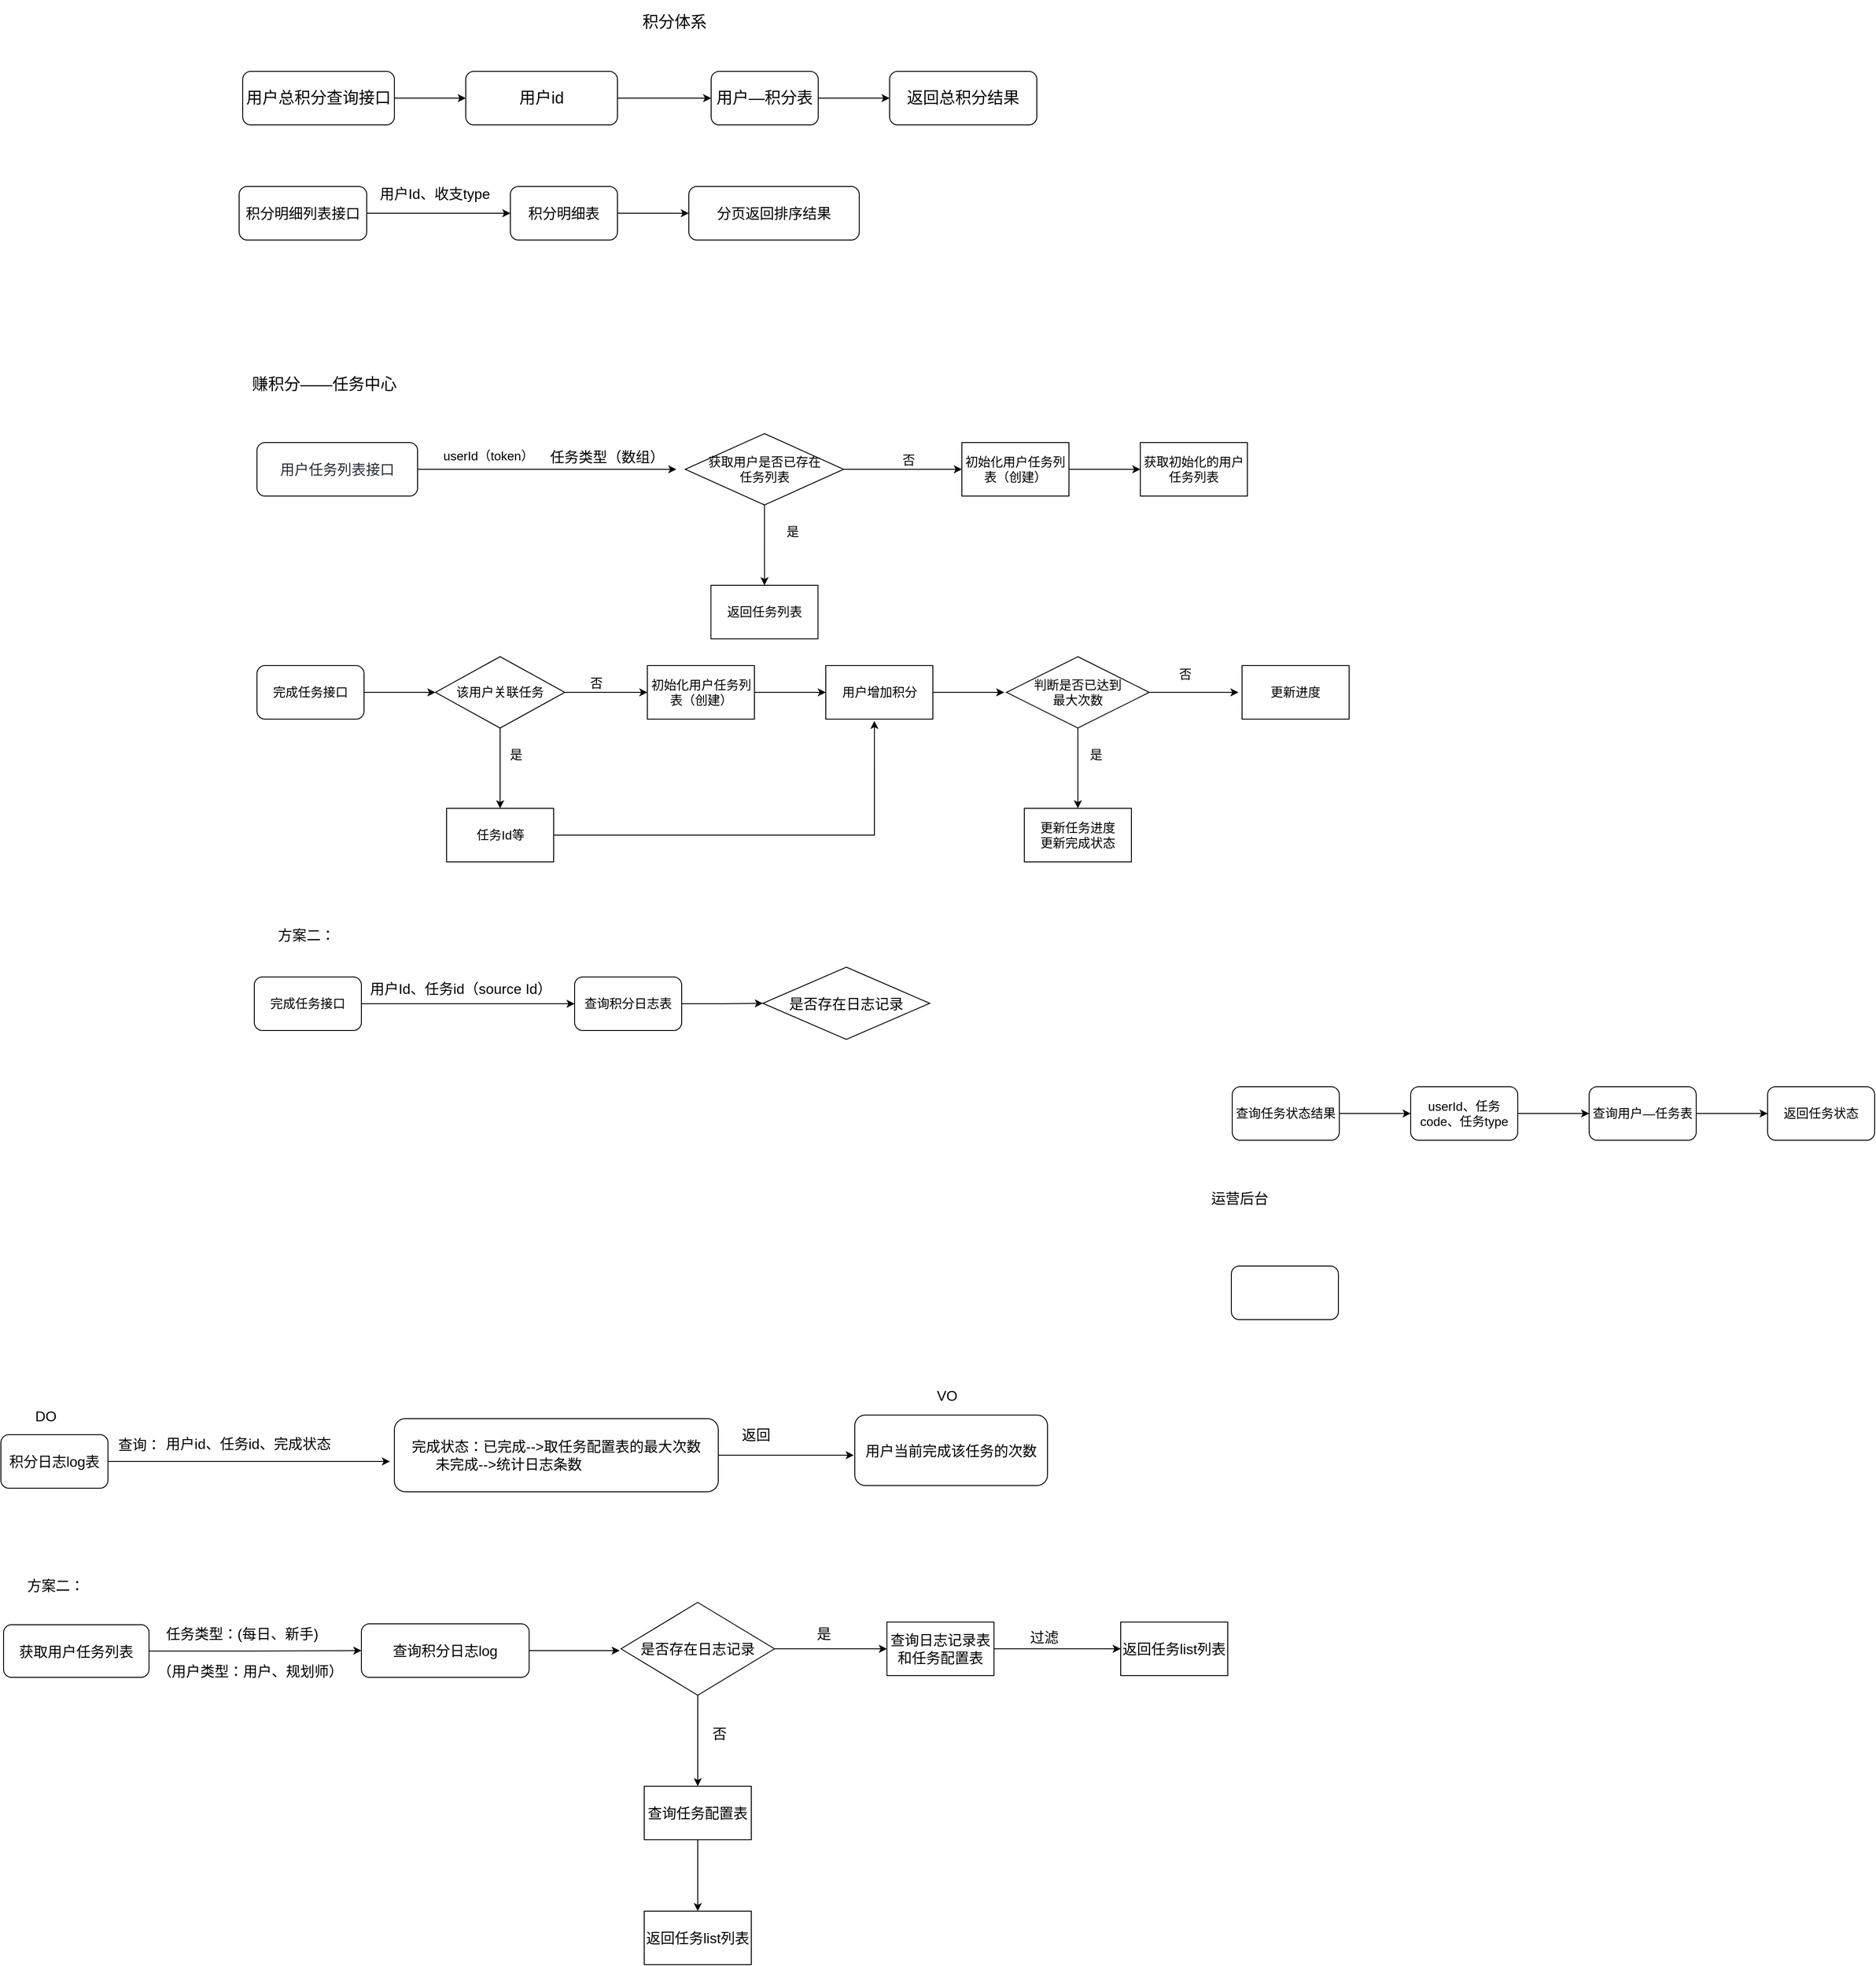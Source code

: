 <mxfile version="20.4.1" type="github">
  <diagram id="CpEp9zq7Seui4pqeS5PY" name="第 1 页">
    <mxGraphModel dx="2054" dy="1188" grid="0" gridSize="10" guides="1" tooltips="1" connect="1" arrows="1" fold="1" page="0" pageScale="1" pageWidth="827" pageHeight="1169" math="0" shadow="0">
      <root>
        <mxCell id="0" />
        <mxCell id="1" parent="0" />
        <mxCell id="KRKUq6-_kkCT4HEE8_le-4" value="&lt;font style=&quot;font-size: 18px;&quot;&gt;赚积分——任务中心&lt;/font&gt;" style="text;html=1;align=center;verticalAlign=middle;resizable=0;points=[];autosize=1;strokeColor=none;fillColor=none;fontSize=14;" parent="1" vertex="1">
          <mxGeometry x="76" y="341" width="190" height="40" as="geometry" />
        </mxCell>
        <mxCell id="KRKUq6-_kkCT4HEE8_le-7" value="" style="edgeStyle=orthogonalEdgeStyle;rounded=0;orthogonalLoop=1;jettySize=auto;html=1;fontSize=14;" parent="1" source="KRKUq6-_kkCT4HEE8_le-5" edge="1">
          <mxGeometry relative="1" as="geometry">
            <mxPoint x="566" y="456" as="targetPoint" />
          </mxGeometry>
        </mxCell>
        <mxCell id="KRKUq6-_kkCT4HEE8_le-5" value="&lt;span style=&quot;caret-color: rgb(40, 44, 52); color: rgb(40, 44, 52); font-family: -apple-system, BlinkMacSystemFont, &amp;quot;Helvetica Neue&amp;quot;, Helvetica, &amp;quot;PingFang SC&amp;quot;, &amp;quot;Microsoft YaHei&amp;quot;, sans-serif; font-size: 16px; orphans: 4; text-align: justify; word-spacing: 0.8px; text-size-adjust: auto; background-color: rgb(254, 254, 254);&quot;&gt;用户任务列表接口&lt;/span&gt;" style="rounded=1;whiteSpace=wrap;html=1;fontSize=14;" parent="1" vertex="1">
          <mxGeometry x="96" y="426" width="180" height="60" as="geometry" />
        </mxCell>
        <mxCell id="KRKUq6-_kkCT4HEE8_le-8" value="userId（token）" style="text;html=1;align=center;verticalAlign=middle;resizable=0;points=[];autosize=1;strokeColor=none;fillColor=none;fontSize=14;" parent="1" vertex="1">
          <mxGeometry x="295" y="426" width="120" height="30" as="geometry" />
        </mxCell>
        <mxCell id="KRKUq6-_kkCT4HEE8_le-16" value="" style="edgeStyle=orthogonalEdgeStyle;rounded=0;orthogonalLoop=1;jettySize=auto;html=1;fontSize=14;" parent="1" source="KRKUq6-_kkCT4HEE8_le-11" target="KRKUq6-_kkCT4HEE8_le-15" edge="1">
          <mxGeometry relative="1" as="geometry" />
        </mxCell>
        <mxCell id="KRKUq6-_kkCT4HEE8_le-19" value="" style="edgeStyle=orthogonalEdgeStyle;rounded=0;orthogonalLoop=1;jettySize=auto;html=1;fontSize=14;" parent="1" source="KRKUq6-_kkCT4HEE8_le-11" target="KRKUq6-_kkCT4HEE8_le-18" edge="1">
          <mxGeometry relative="1" as="geometry" />
        </mxCell>
        <mxCell id="KRKUq6-_kkCT4HEE8_le-11" value="获取用户是否已存在&lt;br&gt;任务列表" style="rhombus;whiteSpace=wrap;html=1;fontSize=14;" parent="1" vertex="1">
          <mxGeometry x="576" y="416" width="177.5" height="80" as="geometry" />
        </mxCell>
        <mxCell id="KRKUq6-_kkCT4HEE8_le-15" value="返回任务列表" style="whiteSpace=wrap;html=1;fontSize=14;" parent="1" vertex="1">
          <mxGeometry x="604.75" y="586" width="120" height="60" as="geometry" />
        </mxCell>
        <mxCell id="KRKUq6-_kkCT4HEE8_le-17" value="是" style="text;html=1;align=center;verticalAlign=middle;resizable=0;points=[];autosize=1;strokeColor=none;fillColor=none;fontSize=14;" parent="1" vertex="1">
          <mxGeometry x="676" y="511" width="40" height="30" as="geometry" />
        </mxCell>
        <mxCell id="KRKUq6-_kkCT4HEE8_le-22" value="" style="edgeStyle=orthogonalEdgeStyle;rounded=0;orthogonalLoop=1;jettySize=auto;html=1;fontSize=14;" parent="1" source="KRKUq6-_kkCT4HEE8_le-18" target="KRKUq6-_kkCT4HEE8_le-21" edge="1">
          <mxGeometry relative="1" as="geometry" />
        </mxCell>
        <mxCell id="KRKUq6-_kkCT4HEE8_le-18" value="初始化用户任务列表（创建）" style="whiteSpace=wrap;html=1;fontSize=14;" parent="1" vertex="1">
          <mxGeometry x="886" y="426" width="120" height="60" as="geometry" />
        </mxCell>
        <mxCell id="KRKUq6-_kkCT4HEE8_le-20" value="否" style="text;html=1;align=center;verticalAlign=middle;resizable=0;points=[];autosize=1;strokeColor=none;fillColor=none;fontSize=14;" parent="1" vertex="1">
          <mxGeometry x="806" y="431" width="40" height="30" as="geometry" />
        </mxCell>
        <mxCell id="KRKUq6-_kkCT4HEE8_le-21" value="获取初始化的用户任务列表" style="whiteSpace=wrap;html=1;fontSize=14;" parent="1" vertex="1">
          <mxGeometry x="1086" y="426" width="120" height="60" as="geometry" />
        </mxCell>
        <mxCell id="KRKUq6-_kkCT4HEE8_le-29" value="" style="edgeStyle=orthogonalEdgeStyle;rounded=0;orthogonalLoop=1;jettySize=auto;html=1;fontSize=14;" parent="1" source="KRKUq6-_kkCT4HEE8_le-27" edge="1">
          <mxGeometry relative="1" as="geometry">
            <mxPoint x="296" y="706" as="targetPoint" />
          </mxGeometry>
        </mxCell>
        <mxCell id="KRKUq6-_kkCT4HEE8_le-27" value="完成任务接口" style="rounded=1;whiteSpace=wrap;html=1;fontSize=14;" parent="1" vertex="1">
          <mxGeometry x="96" y="676" width="120" height="60" as="geometry" />
        </mxCell>
        <mxCell id="KRKUq6-_kkCT4HEE8_le-32" value="" style="edgeStyle=orthogonalEdgeStyle;rounded=0;orthogonalLoop=1;jettySize=auto;html=1;fontSize=14;" parent="1" source="KRKUq6-_kkCT4HEE8_le-30" target="KRKUq6-_kkCT4HEE8_le-31" edge="1">
          <mxGeometry relative="1" as="geometry" />
        </mxCell>
        <mxCell id="KRKUq6-_kkCT4HEE8_le-35" value="" style="edgeStyle=orthogonalEdgeStyle;rounded=0;orthogonalLoop=1;jettySize=auto;html=1;fontSize=14;" parent="1" source="KRKUq6-_kkCT4HEE8_le-30" target="KRKUq6-_kkCT4HEE8_le-34" edge="1">
          <mxGeometry relative="1" as="geometry" />
        </mxCell>
        <mxCell id="KRKUq6-_kkCT4HEE8_le-30" value="该用户关联任务" style="rhombus;whiteSpace=wrap;html=1;fontSize=14;" parent="1" vertex="1">
          <mxGeometry x="296" y="666" width="145" height="80" as="geometry" />
        </mxCell>
        <mxCell id="KRKUq6-_kkCT4HEE8_le-47" style="edgeStyle=orthogonalEdgeStyle;rounded=0;orthogonalLoop=1;jettySize=auto;html=1;entryX=0.454;entryY=1.033;entryDx=0;entryDy=0;entryPerimeter=0;fontSize=14;" parent="1" source="KRKUq6-_kkCT4HEE8_le-31" target="KRKUq6-_kkCT4HEE8_le-37" edge="1">
          <mxGeometry relative="1" as="geometry" />
        </mxCell>
        <mxCell id="KRKUq6-_kkCT4HEE8_le-31" value="任务Id等" style="whiteSpace=wrap;html=1;fontSize=14;" parent="1" vertex="1">
          <mxGeometry x="308.5" y="836" width="120" height="60" as="geometry" />
        </mxCell>
        <mxCell id="KRKUq6-_kkCT4HEE8_le-33" value="是" style="text;html=1;align=center;verticalAlign=middle;resizable=0;points=[];autosize=1;strokeColor=none;fillColor=none;fontSize=14;" parent="1" vertex="1">
          <mxGeometry x="366" y="761" width="40" height="30" as="geometry" />
        </mxCell>
        <mxCell id="KRKUq6-_kkCT4HEE8_le-38" value="" style="edgeStyle=orthogonalEdgeStyle;rounded=0;orthogonalLoop=1;jettySize=auto;html=1;fontSize=14;" parent="1" source="KRKUq6-_kkCT4HEE8_le-34" target="KRKUq6-_kkCT4HEE8_le-37" edge="1">
          <mxGeometry relative="1" as="geometry" />
        </mxCell>
        <mxCell id="KRKUq6-_kkCT4HEE8_le-34" value="初始化用户任务列表（创建）" style="whiteSpace=wrap;html=1;fontSize=14;" parent="1" vertex="1">
          <mxGeometry x="533.5" y="676" width="120" height="60" as="geometry" />
        </mxCell>
        <mxCell id="KRKUq6-_kkCT4HEE8_le-36" value="否" style="text;html=1;align=center;verticalAlign=middle;resizable=0;points=[];autosize=1;strokeColor=none;fillColor=none;fontSize=14;" parent="1" vertex="1">
          <mxGeometry x="456" y="681" width="40" height="30" as="geometry" />
        </mxCell>
        <mxCell id="KRKUq6-_kkCT4HEE8_le-40" value="" style="edgeStyle=orthogonalEdgeStyle;rounded=0;orthogonalLoop=1;jettySize=auto;html=1;fontSize=14;" parent="1" source="KRKUq6-_kkCT4HEE8_le-37" edge="1">
          <mxGeometry relative="1" as="geometry">
            <mxPoint x="933.5" y="706" as="targetPoint" />
          </mxGeometry>
        </mxCell>
        <mxCell id="KRKUq6-_kkCT4HEE8_le-37" value="用户增加积分&lt;br&gt;" style="whiteSpace=wrap;html=1;fontSize=14;" parent="1" vertex="1">
          <mxGeometry x="733.5" y="676" width="120" height="60" as="geometry" />
        </mxCell>
        <mxCell id="KRKUq6-_kkCT4HEE8_le-43" value="" style="edgeStyle=orthogonalEdgeStyle;rounded=0;orthogonalLoop=1;jettySize=auto;html=1;fontSize=14;" parent="1" source="KRKUq6-_kkCT4HEE8_le-41" target="KRKUq6-_kkCT4HEE8_le-42" edge="1">
          <mxGeometry relative="1" as="geometry" />
        </mxCell>
        <mxCell id="KRKUq6-_kkCT4HEE8_le-46" value="" style="edgeStyle=orthogonalEdgeStyle;rounded=0;orthogonalLoop=1;jettySize=auto;html=1;fontSize=14;" parent="1" source="KRKUq6-_kkCT4HEE8_le-41" edge="1">
          <mxGeometry relative="1" as="geometry">
            <mxPoint x="1196" y="706" as="targetPoint" />
          </mxGeometry>
        </mxCell>
        <mxCell id="KRKUq6-_kkCT4HEE8_le-41" value="判断是否已达到&lt;br&gt;最大次数" style="rhombus;whiteSpace=wrap;html=1;fontSize=14;" parent="1" vertex="1">
          <mxGeometry x="936" y="666" width="160" height="80" as="geometry" />
        </mxCell>
        <mxCell id="KRKUq6-_kkCT4HEE8_le-42" value="更新任务进度&lt;br&gt;更新完成状态" style="whiteSpace=wrap;html=1;fontSize=14;" parent="1" vertex="1">
          <mxGeometry x="956" y="836" width="120" height="60" as="geometry" />
        </mxCell>
        <mxCell id="KRKUq6-_kkCT4HEE8_le-44" value="是" style="text;html=1;align=center;verticalAlign=middle;resizable=0;points=[];autosize=1;strokeColor=none;fillColor=none;fontSize=14;" parent="1" vertex="1">
          <mxGeometry x="1016" y="761" width="40" height="30" as="geometry" />
        </mxCell>
        <mxCell id="KRKUq6-_kkCT4HEE8_le-45" value="更新进度" style="whiteSpace=wrap;html=1;fontSize=14;" parent="1" vertex="1">
          <mxGeometry x="1200" y="676" width="120" height="60" as="geometry" />
        </mxCell>
        <mxCell id="KRKUq6-_kkCT4HEE8_le-48" value="否" style="text;html=1;align=center;verticalAlign=middle;resizable=0;points=[];autosize=1;strokeColor=none;fillColor=none;fontSize=14;" parent="1" vertex="1">
          <mxGeometry x="1116" y="671" width="40" height="30" as="geometry" />
        </mxCell>
        <mxCell id="KRKUq6-_kkCT4HEE8_le-51" value="" style="edgeStyle=orthogonalEdgeStyle;rounded=0;orthogonalLoop=1;jettySize=auto;html=1;fontSize=14;" parent="1" source="KRKUq6-_kkCT4HEE8_le-49" target="KRKUq6-_kkCT4HEE8_le-50" edge="1">
          <mxGeometry relative="1" as="geometry" />
        </mxCell>
        <mxCell id="KRKUq6-_kkCT4HEE8_le-49" value="查询任务状态结果" style="rounded=1;whiteSpace=wrap;html=1;fontSize=14;" parent="1" vertex="1">
          <mxGeometry x="1189" y="1148" width="120" height="60" as="geometry" />
        </mxCell>
        <mxCell id="KRKUq6-_kkCT4HEE8_le-53" value="" style="edgeStyle=orthogonalEdgeStyle;rounded=0;orthogonalLoop=1;jettySize=auto;html=1;fontSize=14;" parent="1" source="KRKUq6-_kkCT4HEE8_le-50" target="KRKUq6-_kkCT4HEE8_le-52" edge="1">
          <mxGeometry relative="1" as="geometry" />
        </mxCell>
        <mxCell id="KRKUq6-_kkCT4HEE8_le-50" value="userId、任务code、任务type" style="whiteSpace=wrap;html=1;fontSize=14;rounded=1;" parent="1" vertex="1">
          <mxGeometry x="1389" y="1148" width="120" height="60" as="geometry" />
        </mxCell>
        <mxCell id="KRKUq6-_kkCT4HEE8_le-55" value="" style="edgeStyle=orthogonalEdgeStyle;rounded=0;orthogonalLoop=1;jettySize=auto;html=1;fontSize=14;" parent="1" source="KRKUq6-_kkCT4HEE8_le-52" target="KRKUq6-_kkCT4HEE8_le-54" edge="1">
          <mxGeometry relative="1" as="geometry" />
        </mxCell>
        <mxCell id="KRKUq6-_kkCT4HEE8_le-52" value="查询用户—任务表" style="whiteSpace=wrap;html=1;fontSize=14;rounded=1;" parent="1" vertex="1">
          <mxGeometry x="1589" y="1148" width="120" height="60" as="geometry" />
        </mxCell>
        <mxCell id="KRKUq6-_kkCT4HEE8_le-54" value="返回任务状态" style="whiteSpace=wrap;html=1;fontSize=14;rounded=1;" parent="1" vertex="1">
          <mxGeometry x="1789" y="1148" width="120" height="60" as="geometry" />
        </mxCell>
        <mxCell id="KRKUq6-_kkCT4HEE8_le-59" value="" style="edgeStyle=orthogonalEdgeStyle;rounded=0;orthogonalLoop=1;jettySize=auto;html=1;fontSize=18;" parent="1" source="KRKUq6-_kkCT4HEE8_le-56" target="KRKUq6-_kkCT4HEE8_le-58" edge="1">
          <mxGeometry relative="1" as="geometry" />
        </mxCell>
        <mxCell id="KRKUq6-_kkCT4HEE8_le-56" value="用户总积分查询接口" style="rounded=1;whiteSpace=wrap;html=1;fontSize=18;" parent="1" vertex="1">
          <mxGeometry x="80" y="10" width="170" height="60" as="geometry" />
        </mxCell>
        <mxCell id="KRKUq6-_kkCT4HEE8_le-57" value="积分体系" style="text;html=1;strokeColor=none;fillColor=none;align=center;verticalAlign=middle;whiteSpace=wrap;rounded=0;fontSize=18;" parent="1" vertex="1">
          <mxGeometry x="458" y="-70" width="212" height="50" as="geometry" />
        </mxCell>
        <mxCell id="KRKUq6-_kkCT4HEE8_le-61" value="" style="edgeStyle=orthogonalEdgeStyle;rounded=0;orthogonalLoop=1;jettySize=auto;html=1;fontSize=18;" parent="1" source="KRKUq6-_kkCT4HEE8_le-58" target="KRKUq6-_kkCT4HEE8_le-60" edge="1">
          <mxGeometry relative="1" as="geometry" />
        </mxCell>
        <mxCell id="KRKUq6-_kkCT4HEE8_le-58" value="用户id" style="rounded=1;whiteSpace=wrap;html=1;fontSize=18;" parent="1" vertex="1">
          <mxGeometry x="330" y="10" width="170" height="60" as="geometry" />
        </mxCell>
        <mxCell id="KRKUq6-_kkCT4HEE8_le-63" value="" style="edgeStyle=orthogonalEdgeStyle;rounded=0;orthogonalLoop=1;jettySize=auto;html=1;fontSize=18;" parent="1" source="KRKUq6-_kkCT4HEE8_le-60" target="KRKUq6-_kkCT4HEE8_le-62" edge="1">
          <mxGeometry relative="1" as="geometry" />
        </mxCell>
        <mxCell id="KRKUq6-_kkCT4HEE8_le-60" value="用户—积分表" style="whiteSpace=wrap;html=1;fontSize=18;rounded=1;" parent="1" vertex="1">
          <mxGeometry x="605" y="10" width="120" height="60" as="geometry" />
        </mxCell>
        <mxCell id="KRKUq6-_kkCT4HEE8_le-62" value="返回总积分结果" style="whiteSpace=wrap;html=1;fontSize=18;rounded=1;" parent="1" vertex="1">
          <mxGeometry x="805" y="10" width="165" height="60" as="geometry" />
        </mxCell>
        <mxCell id="4cBtJ1Qznls-FBv1ZnqD-4" value="" style="edgeStyle=orthogonalEdgeStyle;rounded=0;orthogonalLoop=1;jettySize=auto;html=1;fontSize=16;" edge="1" parent="1" source="4cBtJ1Qznls-FBv1ZnqD-1" target="4cBtJ1Qznls-FBv1ZnqD-3">
          <mxGeometry relative="1" as="geometry" />
        </mxCell>
        <mxCell id="4cBtJ1Qznls-FBv1ZnqD-1" value="&lt;span style=&quot;font-size: 16px;&quot;&gt;积分明细列表接口&lt;/span&gt;" style="rounded=1;whiteSpace=wrap;html=1;" vertex="1" parent="1">
          <mxGeometry x="76" y="139" width="143" height="60" as="geometry" />
        </mxCell>
        <mxCell id="4cBtJ1Qznls-FBv1ZnqD-7" value="" style="edgeStyle=orthogonalEdgeStyle;rounded=0;orthogonalLoop=1;jettySize=auto;html=1;fontSize=16;" edge="1" parent="1" source="4cBtJ1Qznls-FBv1ZnqD-3" target="4cBtJ1Qznls-FBv1ZnqD-6">
          <mxGeometry relative="1" as="geometry" />
        </mxCell>
        <mxCell id="4cBtJ1Qznls-FBv1ZnqD-3" value="&lt;font style=&quot;font-size: 16px;&quot;&gt;积分明细表&lt;/font&gt;" style="whiteSpace=wrap;html=1;rounded=1;" vertex="1" parent="1">
          <mxGeometry x="380" y="139" width="120" height="60" as="geometry" />
        </mxCell>
        <mxCell id="4cBtJ1Qznls-FBv1ZnqD-5" value="用户Id、收支type" style="text;html=1;align=center;verticalAlign=middle;resizable=0;points=[];autosize=1;strokeColor=none;fillColor=none;fontSize=16;" vertex="1" parent="1">
          <mxGeometry x="224" y="131" width="142" height="31" as="geometry" />
        </mxCell>
        <mxCell id="4cBtJ1Qznls-FBv1ZnqD-6" value="&lt;font style=&quot;font-size: 16px;&quot;&gt;分页返回排序结果&lt;/font&gt;" style="whiteSpace=wrap;html=1;rounded=1;" vertex="1" parent="1">
          <mxGeometry x="580" y="139" width="191" height="60" as="geometry" />
        </mxCell>
        <mxCell id="4cBtJ1Qznls-FBv1ZnqD-10" value="任务类型（数组）" style="text;html=1;align=center;verticalAlign=middle;resizable=0;points=[];autosize=1;strokeColor=none;fillColor=none;fontSize=16;" vertex="1" parent="1">
          <mxGeometry x="415" y="426" width="146" height="31" as="geometry" />
        </mxCell>
        <mxCell id="4cBtJ1Qznls-FBv1ZnqD-11" value="运营后台&lt;br&gt;&lt;br&gt;" style="text;html=1;align=center;verticalAlign=middle;resizable=0;points=[];autosize=1;strokeColor=none;fillColor=none;fontSize=16;" vertex="1" parent="1">
          <mxGeometry x="1156" y="1258" width="82" height="50" as="geometry" />
        </mxCell>
        <mxCell id="4cBtJ1Qznls-FBv1ZnqD-12" value="" style="rounded=1;whiteSpace=wrap;html=1;fontSize=16;" vertex="1" parent="1">
          <mxGeometry x="1188" y="1349" width="120" height="60" as="geometry" />
        </mxCell>
        <mxCell id="4cBtJ1Qznls-FBv1ZnqD-28" style="edgeStyle=orthogonalEdgeStyle;rounded=0;orthogonalLoop=1;jettySize=auto;html=1;fontSize=16;" edge="1" parent="1" source="4cBtJ1Qznls-FBv1ZnqD-14">
          <mxGeometry relative="1" as="geometry">
            <mxPoint x="764.824" y="1561.0" as="targetPoint" />
          </mxGeometry>
        </mxCell>
        <mxCell id="4cBtJ1Qznls-FBv1ZnqD-14" value="&lt;div style=&quot;text-align: left;&quot;&gt;&lt;span style=&quot;background-color: initial;&quot;&gt;完成状态：已完成--&amp;gt;取任务配置表的最大次数&lt;/span&gt;&lt;/div&gt;&lt;span style=&quot;&quot;&gt;&lt;div style=&quot;text-align: left;&quot;&gt;&lt;span style=&quot;background-color: initial;&quot;&gt;&amp;nbsp; &lt;span style=&quot;white-space: pre;&quot;&gt;	&lt;/span&gt;&lt;span style=&quot;white-space: pre;&quot;&gt;	&lt;/span&gt;&amp;nbsp; 未完成--&amp;gt;统计日志条数&lt;/span&gt;&lt;/div&gt;	&lt;/span&gt;" style="rounded=1;whiteSpace=wrap;html=1;fontSize=16;" vertex="1" parent="1">
          <mxGeometry x="250" y="1520" width="363" height="82" as="geometry" />
        </mxCell>
        <mxCell id="4cBtJ1Qznls-FBv1ZnqD-23" value="" style="edgeStyle=orthogonalEdgeStyle;rounded=0;orthogonalLoop=1;jettySize=auto;html=1;fontSize=16;" edge="1" parent="1" source="4cBtJ1Qznls-FBv1ZnqD-18">
          <mxGeometry relative="1" as="geometry">
            <mxPoint x="245" y="1568" as="targetPoint" />
          </mxGeometry>
        </mxCell>
        <mxCell id="4cBtJ1Qznls-FBv1ZnqD-18" value="积分日志log表" style="whiteSpace=wrap;html=1;fontSize=16;rounded=1;" vertex="1" parent="1">
          <mxGeometry x="-191" y="1538" width="120" height="60" as="geometry" />
        </mxCell>
        <mxCell id="4cBtJ1Qznls-FBv1ZnqD-20" value="&lt;div style=&quot;text-align: left;&quot;&gt;&lt;span style=&quot;background-color: initial;&quot;&gt;用户id、任务id、完成状态&lt;/span&gt;&lt;/div&gt;&lt;div style=&quot;text-align: left;&quot;&gt;&lt;span style=&quot;background-color: initial;&quot;&gt;&lt;br&gt;&lt;/span&gt;&lt;/div&gt;&lt;div style=&quot;text-align: left;&quot;&gt;&lt;br&gt;&lt;/div&gt;" style="text;html=1;align=center;verticalAlign=middle;resizable=0;points=[];autosize=1;strokeColor=none;fillColor=none;fontSize=16;" vertex="1" parent="1">
          <mxGeometry x="-16" y="1532" width="203" height="70" as="geometry" />
        </mxCell>
        <mxCell id="4cBtJ1Qznls-FBv1ZnqD-21" value="DO" style="text;html=1;align=center;verticalAlign=middle;resizable=0;points=[];autosize=1;strokeColor=none;fillColor=none;fontSize=16;" vertex="1" parent="1">
          <mxGeometry x="-162" y="1501" width="42" height="31" as="geometry" />
        </mxCell>
        <mxCell id="4cBtJ1Qznls-FBv1ZnqD-24" value="查询：" style="text;html=1;align=center;verticalAlign=middle;resizable=0;points=[];autosize=1;strokeColor=none;fillColor=none;fontSize=16;" vertex="1" parent="1">
          <mxGeometry x="-69" y="1533" width="66" height="31" as="geometry" />
        </mxCell>
        <mxCell id="4cBtJ1Qznls-FBv1ZnqD-25" value="&lt;meta charset=&quot;utf-8&quot;&gt;&lt;span style=&quot;color: rgb(0, 0, 0); font-family: Helvetica; font-size: 16px; font-style: normal; font-variant-ligatures: normal; font-variant-caps: normal; font-weight: 400; letter-spacing: normal; orphans: 2; text-align: center; text-indent: 0px; text-transform: none; widows: 2; word-spacing: 0px; -webkit-text-stroke-width: 0px; background-color: rgb(255, 255, 255); text-decoration-thickness: initial; text-decoration-style: initial; text-decoration-color: initial; float: none; display: inline !important;&quot;&gt;用户当前完成该任务的次数&lt;/span&gt;" style="whiteSpace=wrap;html=1;fontSize=16;rounded=1;" vertex="1" parent="1">
          <mxGeometry x="766" y="1516" width="216" height="79" as="geometry" />
        </mxCell>
        <mxCell id="4cBtJ1Qznls-FBv1ZnqD-27" value="返回" style="text;html=1;align=center;verticalAlign=middle;resizable=0;points=[];autosize=1;strokeColor=none;fillColor=none;fontSize=16;" vertex="1" parent="1">
          <mxGeometry x="630" y="1522" width="50" height="31" as="geometry" />
        </mxCell>
        <mxCell id="4cBtJ1Qznls-FBv1ZnqD-29" value="VO" style="text;html=1;align=center;verticalAlign=middle;resizable=0;points=[];autosize=1;strokeColor=none;fillColor=none;fontSize=16;" vertex="1" parent="1">
          <mxGeometry x="848" y="1478" width="41" height="31" as="geometry" />
        </mxCell>
        <mxCell id="4cBtJ1Qznls-FBv1ZnqD-32" value="" style="edgeStyle=orthogonalEdgeStyle;rounded=0;orthogonalLoop=1;jettySize=auto;html=1;fontSize=16;" edge="1" parent="1" source="4cBtJ1Qznls-FBv1ZnqD-30" target="4cBtJ1Qznls-FBv1ZnqD-31">
          <mxGeometry relative="1" as="geometry" />
        </mxCell>
        <mxCell id="4cBtJ1Qznls-FBv1ZnqD-30" value="获取用户任务列表" style="rounded=1;whiteSpace=wrap;html=1;fontSize=16;" vertex="1" parent="1">
          <mxGeometry x="-188" y="1751" width="163" height="59" as="geometry" />
        </mxCell>
        <mxCell id="4cBtJ1Qznls-FBv1ZnqD-34" style="edgeStyle=orthogonalEdgeStyle;rounded=0;orthogonalLoop=1;jettySize=auto;html=1;fontSize=16;" edge="1" parent="1" source="4cBtJ1Qznls-FBv1ZnqD-31">
          <mxGeometry relative="1" as="geometry">
            <mxPoint x="502.471" y="1780.0" as="targetPoint" />
          </mxGeometry>
        </mxCell>
        <mxCell id="4cBtJ1Qznls-FBv1ZnqD-31" value="查询积分日志log" style="whiteSpace=wrap;html=1;fontSize=16;rounded=1;" vertex="1" parent="1">
          <mxGeometry x="213" y="1750" width="188" height="60" as="geometry" />
        </mxCell>
        <mxCell id="4cBtJ1Qznls-FBv1ZnqD-36" value="" style="edgeStyle=orthogonalEdgeStyle;rounded=0;orthogonalLoop=1;jettySize=auto;html=1;fontSize=16;" edge="1" parent="1" source="4cBtJ1Qznls-FBv1ZnqD-33" target="4cBtJ1Qznls-FBv1ZnqD-35">
          <mxGeometry relative="1" as="geometry" />
        </mxCell>
        <mxCell id="4cBtJ1Qznls-FBv1ZnqD-45" value="" style="edgeStyle=orthogonalEdgeStyle;rounded=0;orthogonalLoop=1;jettySize=auto;html=1;fontSize=16;" edge="1" parent="1" source="4cBtJ1Qznls-FBv1ZnqD-33" target="4cBtJ1Qznls-FBv1ZnqD-44">
          <mxGeometry relative="1" as="geometry" />
        </mxCell>
        <mxCell id="4cBtJ1Qznls-FBv1ZnqD-33" value="是否存在日志记录" style="rhombus;whiteSpace=wrap;html=1;fontSize=16;" vertex="1" parent="1">
          <mxGeometry x="504" y="1726" width="172" height="104" as="geometry" />
        </mxCell>
        <mxCell id="4cBtJ1Qznls-FBv1ZnqD-43" value="" style="edgeStyle=orthogonalEdgeStyle;rounded=0;orthogonalLoop=1;jettySize=auto;html=1;fontSize=16;" edge="1" parent="1" source="4cBtJ1Qznls-FBv1ZnqD-35" target="4cBtJ1Qznls-FBv1ZnqD-42">
          <mxGeometry relative="1" as="geometry" />
        </mxCell>
        <mxCell id="4cBtJ1Qznls-FBv1ZnqD-35" value="查询任务配置表" style="whiteSpace=wrap;html=1;fontSize=16;" vertex="1" parent="1">
          <mxGeometry x="530" y="1932" width="120" height="60" as="geometry" />
        </mxCell>
        <mxCell id="4cBtJ1Qznls-FBv1ZnqD-37" value="否" style="text;html=1;align=center;verticalAlign=middle;resizable=0;points=[];autosize=1;strokeColor=none;fillColor=none;fontSize=16;" vertex="1" parent="1">
          <mxGeometry x="597" y="1857" width="34" height="31" as="geometry" />
        </mxCell>
        <mxCell id="4cBtJ1Qznls-FBv1ZnqD-38" value="（用户类型：用户、规划师）" style="text;html=1;align=center;verticalAlign=middle;resizable=0;points=[];autosize=1;strokeColor=none;fillColor=none;fontSize=16;" vertex="1" parent="1">
          <mxGeometry x="-25" y="1787" width="226" height="31" as="geometry" />
        </mxCell>
        <mxCell id="4cBtJ1Qznls-FBv1ZnqD-40" value="任务类型：(每日、新手)" style="text;html=1;align=center;verticalAlign=middle;resizable=0;points=[];autosize=1;strokeColor=none;fillColor=none;fontSize=16;" vertex="1" parent="1">
          <mxGeometry x="-16" y="1745" width="189" height="31" as="geometry" />
        </mxCell>
        <mxCell id="4cBtJ1Qznls-FBv1ZnqD-42" value="返回任务list列表" style="whiteSpace=wrap;html=1;fontSize=16;" vertex="1" parent="1">
          <mxGeometry x="530" y="2072" width="120" height="60" as="geometry" />
        </mxCell>
        <mxCell id="4cBtJ1Qznls-FBv1ZnqD-48" value="" style="edgeStyle=orthogonalEdgeStyle;rounded=0;orthogonalLoop=1;jettySize=auto;html=1;fontSize=16;" edge="1" parent="1" source="4cBtJ1Qznls-FBv1ZnqD-44" target="4cBtJ1Qznls-FBv1ZnqD-47">
          <mxGeometry relative="1" as="geometry" />
        </mxCell>
        <mxCell id="4cBtJ1Qznls-FBv1ZnqD-44" value="查询日志记录表&lt;br&gt;和任务配置表" style="whiteSpace=wrap;html=1;fontSize=16;" vertex="1" parent="1">
          <mxGeometry x="802" y="1748" width="120" height="60" as="geometry" />
        </mxCell>
        <mxCell id="4cBtJ1Qznls-FBv1ZnqD-46" value="是" style="text;html=1;align=center;verticalAlign=middle;resizable=0;points=[];autosize=1;strokeColor=none;fillColor=none;fontSize=16;" vertex="1" parent="1">
          <mxGeometry x="714" y="1745" width="34" height="31" as="geometry" />
        </mxCell>
        <mxCell id="4cBtJ1Qznls-FBv1ZnqD-47" value="返回任务list列表" style="whiteSpace=wrap;html=1;fontSize=16;" vertex="1" parent="1">
          <mxGeometry x="1064" y="1748" width="120" height="60" as="geometry" />
        </mxCell>
        <mxCell id="4cBtJ1Qznls-FBv1ZnqD-49" value="过滤" style="text;html=1;align=center;verticalAlign=middle;resizable=0;points=[];autosize=1;strokeColor=none;fillColor=none;fontSize=16;" vertex="1" parent="1">
          <mxGeometry x="953" y="1749" width="50" height="31" as="geometry" />
        </mxCell>
        <mxCell id="4cBtJ1Qznls-FBv1ZnqD-50" value="&lt;br&gt;&lt;br&gt;方案二：" style="text;html=1;align=center;verticalAlign=middle;resizable=0;points=[];autosize=1;strokeColor=none;fillColor=none;fontSize=16;" vertex="1" parent="1">
          <mxGeometry x="-171" y="1653" width="82" height="70" as="geometry" />
        </mxCell>
        <mxCell id="4cBtJ1Qznls-FBv1ZnqD-54" value="" style="edgeStyle=orthogonalEdgeStyle;rounded=0;orthogonalLoop=1;jettySize=auto;html=1;fontSize=16;" edge="1" parent="1" source="4cBtJ1Qznls-FBv1ZnqD-51" target="4cBtJ1Qznls-FBv1ZnqD-53">
          <mxGeometry relative="1" as="geometry" />
        </mxCell>
        <mxCell id="4cBtJ1Qznls-FBv1ZnqD-51" value="完成任务接口" style="rounded=1;whiteSpace=wrap;html=1;fontSize=14;" vertex="1" parent="1">
          <mxGeometry x="93" y="1025" width="120" height="60" as="geometry" />
        </mxCell>
        <mxCell id="4cBtJ1Qznls-FBv1ZnqD-52" value="方案二：" style="text;html=1;align=center;verticalAlign=middle;resizable=0;points=[];autosize=1;strokeColor=none;fillColor=none;fontSize=16;" vertex="1" parent="1">
          <mxGeometry x="110" y="962" width="82" height="31" as="geometry" />
        </mxCell>
        <mxCell id="4cBtJ1Qznls-FBv1ZnqD-57" value="" style="edgeStyle=orthogonalEdgeStyle;rounded=0;orthogonalLoop=1;jettySize=auto;html=1;fontSize=16;" edge="1" parent="1" source="4cBtJ1Qznls-FBv1ZnqD-53" target="4cBtJ1Qznls-FBv1ZnqD-56">
          <mxGeometry relative="1" as="geometry" />
        </mxCell>
        <mxCell id="4cBtJ1Qznls-FBv1ZnqD-53" value="查询积分日志表" style="whiteSpace=wrap;html=1;fontSize=14;rounded=1;" vertex="1" parent="1">
          <mxGeometry x="452" y="1025" width="120" height="60" as="geometry" />
        </mxCell>
        <mxCell id="4cBtJ1Qznls-FBv1ZnqD-55" value="用户Id、任务id（source Id）" style="text;html=1;align=center;verticalAlign=middle;resizable=0;points=[];autosize=1;strokeColor=none;fillColor=none;fontSize=16;" vertex="1" parent="1">
          <mxGeometry x="213" y="1022" width="222" height="31" as="geometry" />
        </mxCell>
        <mxCell id="4cBtJ1Qznls-FBv1ZnqD-56" value="是否存在日志记录" style="rhombus;whiteSpace=wrap;html=1;fontSize=16;" vertex="1" parent="1">
          <mxGeometry x="663" y="1014" width="187" height="81" as="geometry" />
        </mxCell>
      </root>
    </mxGraphModel>
  </diagram>
</mxfile>
